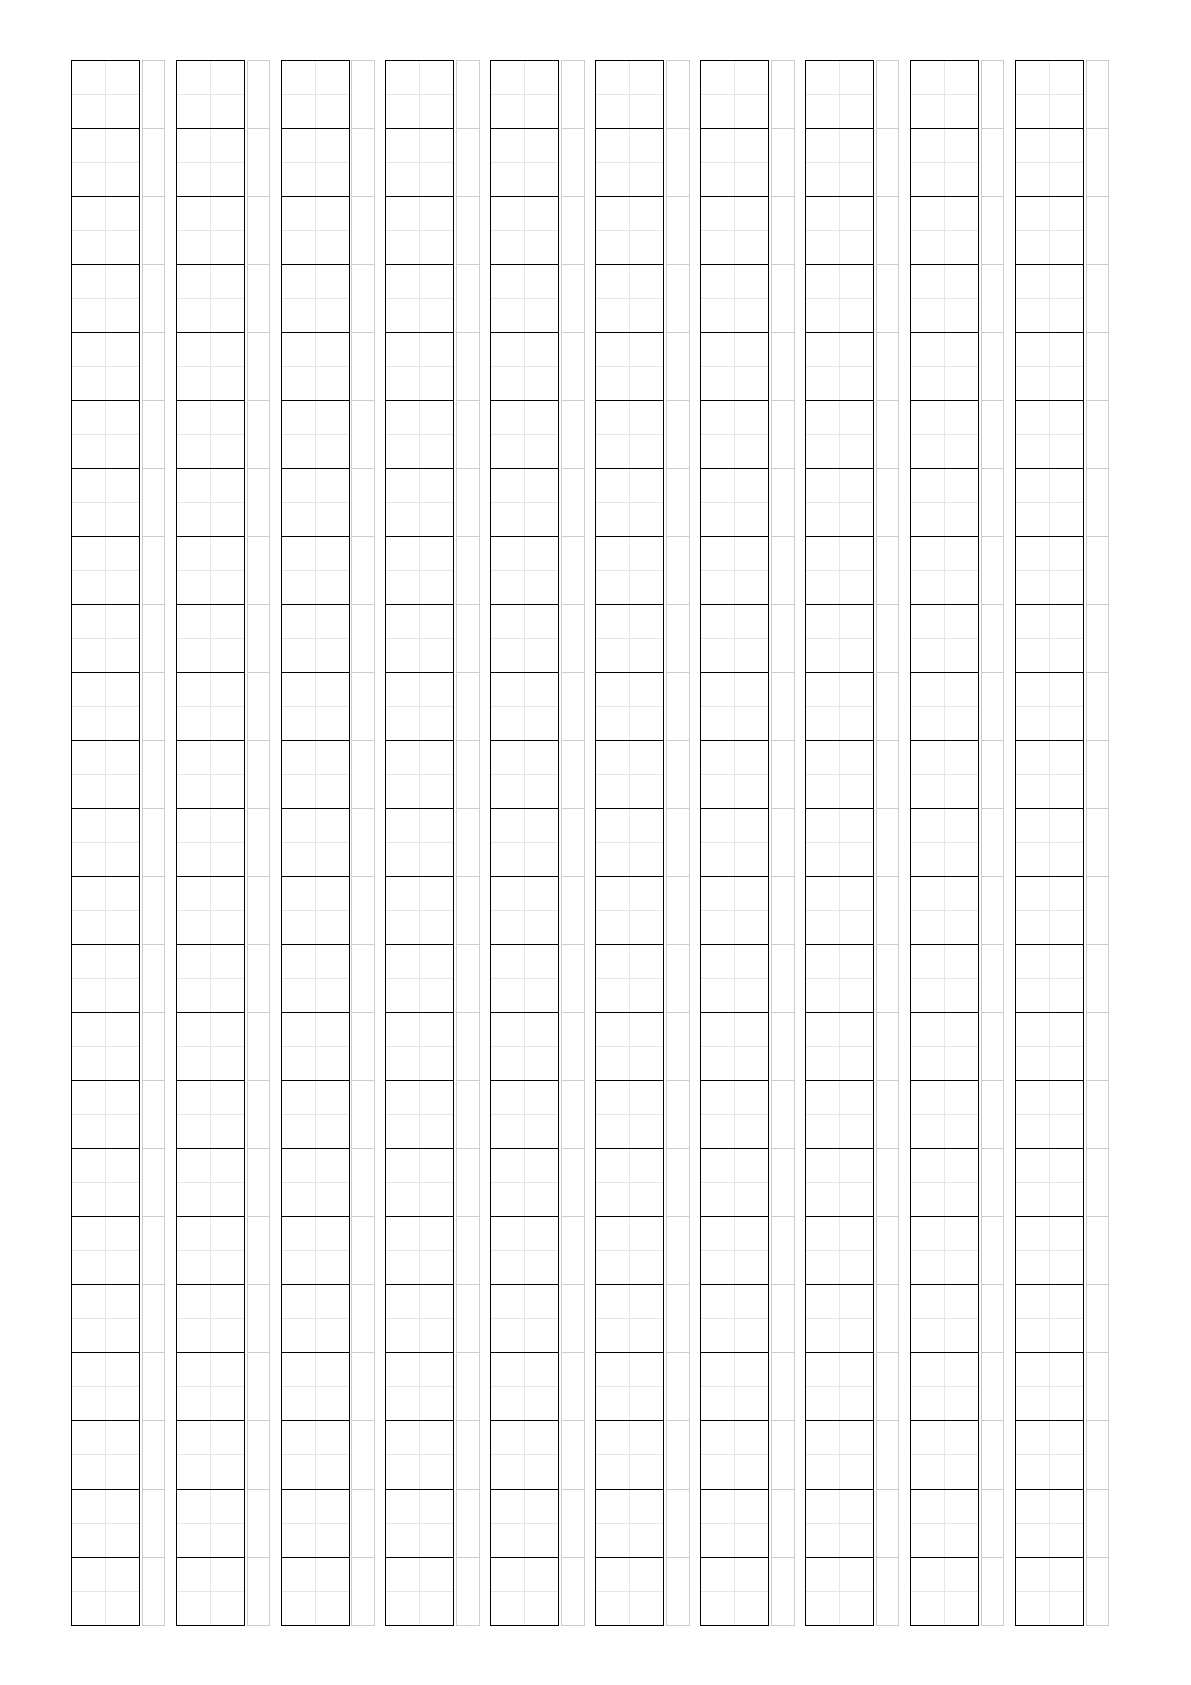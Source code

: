 unitsize(1cm);
real maxwidth,maxheight;
pair flip(pair old) {
  pair newpair=(old.y,old.x);
  return newpair;
}
bool isOdd(int x) {
  return (x%2==1);
}

// --- Define paper sizes --- /
pair A4=(21.0,29.7);
pair B4=(25,35.3);
pair A5=(14.8,21.0);
pair B5=(17.6,25);
pair USletter=(21.6,27.9);

// --- Start configs --- //
bool furiganaboxes=true;      // Furiganabox to the right of the kanjibox.
bool grid=true;               // Grid inside the kanjibox.
bool framed=false;            // Draw a frame around the boxes.
bool split=false;             // Split a page in two.

pair page=A4;                 // Select page (A4, A5, B4, B5 or USletter).
bool landscape=false;         // Landscape mode.
real pagehmargin=1.0;         // Minimum horizontal margin in cm.
real pagevmargin=1.0;         // Minimum vertical margin in cm.

real kanjiboxsize=1.2;        // The size of the kanjibox in cm.
real kanjiboxhmargin=0.2;     // Horizontal margin between kanjiboxes in cm.
real kanjiboxvmargin=0.0;     // Vertical margin between kanjiboxes in cm.
real furiganaboxwidth=0.4;    // The width of the furiganabox in cm.
real furiganaboxmargin=0.05;  // Margin between kanjibox and furiganabox in cm.
real splitsize=1.0;           // The size of the middle split in cm.

// --- Pen sizes and colors. --- //
defaultpen(0.4);               
//pen kanjiboxpen=rgb(0.72,0.83,0.70);
pen kanjiboxpen=black;
pen furiganaboxpen=gray(0.8);
pen gridpen=gray(0.9);
// --- End configs --- //

if (!furiganaboxes) {
  furiganaboxwidth=0;
  furiganaboxmargin=0;
}

if (landscape)
  page=flip(page);
maxwidth=page.x-2*pagehmargin;
maxheight=page.y-2*pagevmargin;

real istep=kanjiboxsize+furiganaboxmargin+furiganaboxwidth+kanjiboxhmargin;
real jstep=kanjiboxsize+kanjiboxvmargin;
real splitstep=0;

if (split)
  splitstep=splitsize+kanjiboxhmargin;

// If splitting with odd number of square columns, reduce the printable
// area width to make it even.
if (split && isOdd(floor((maxwidth-splitstep)/istep))) {
  maxwidth-=istep;
}

int xboxes=floor((maxwidth-splitstep)/istep);
int yboxes=floor(maxheight/jstep);

for (real i=0; i<=maxwidth-istep; i+=istep) {
  if (split && i>=istep*floor(xboxes/2.0)) {
    draw(shift(i,0)*scale(splitsize,yboxes*jstep)*unitsquare,kanjiboxpen);
    i+=splitstep;
    split=false;
  }
  for (real j=0; j<=maxheight-jstep; j+=jstep) {
    if (grid) {
      draw(shift(i+kanjiboxsize/2,j)*((0,0)--(0,kanjiboxsize)),gridpen);
      draw(shift(i,j)*((0,kanjiboxsize/2)--(kanjiboxsize,kanjiboxsize/2)),gridpen);
    }
    draw(shift(i,j)*scale(kanjiboxsize)*unitsquare,kanjiboxpen);
    if (furiganaboxes) 
      draw(shift(i+kanjiboxsize+furiganaboxmargin,j)*xscale(furiganaboxwidth)*yscale(kanjiboxsize)*unitsquare,furiganaboxpen);
  }
}

if (framed)
  draw(scale(xboxes*istep+splitstep,yboxes*jstep)*unitsquare,kanjiboxpen);

draw(shift(-(page.x-xboxes*istep-splitstep)/2.0,-(page.y-yboxes*jstep)/2.0)*scale(page.x,page.y)*unitsquare,invisible);

// --
write("Number of boxes="+string(xboxes)+"x"+string(yboxes));
write("Actual margin from page="+string((page.x-xboxes*istep-splitstep)/2.0)+"x"+string((page.y-yboxes*jstep)/2.0)+"cm");
// vim:filetype=asy
